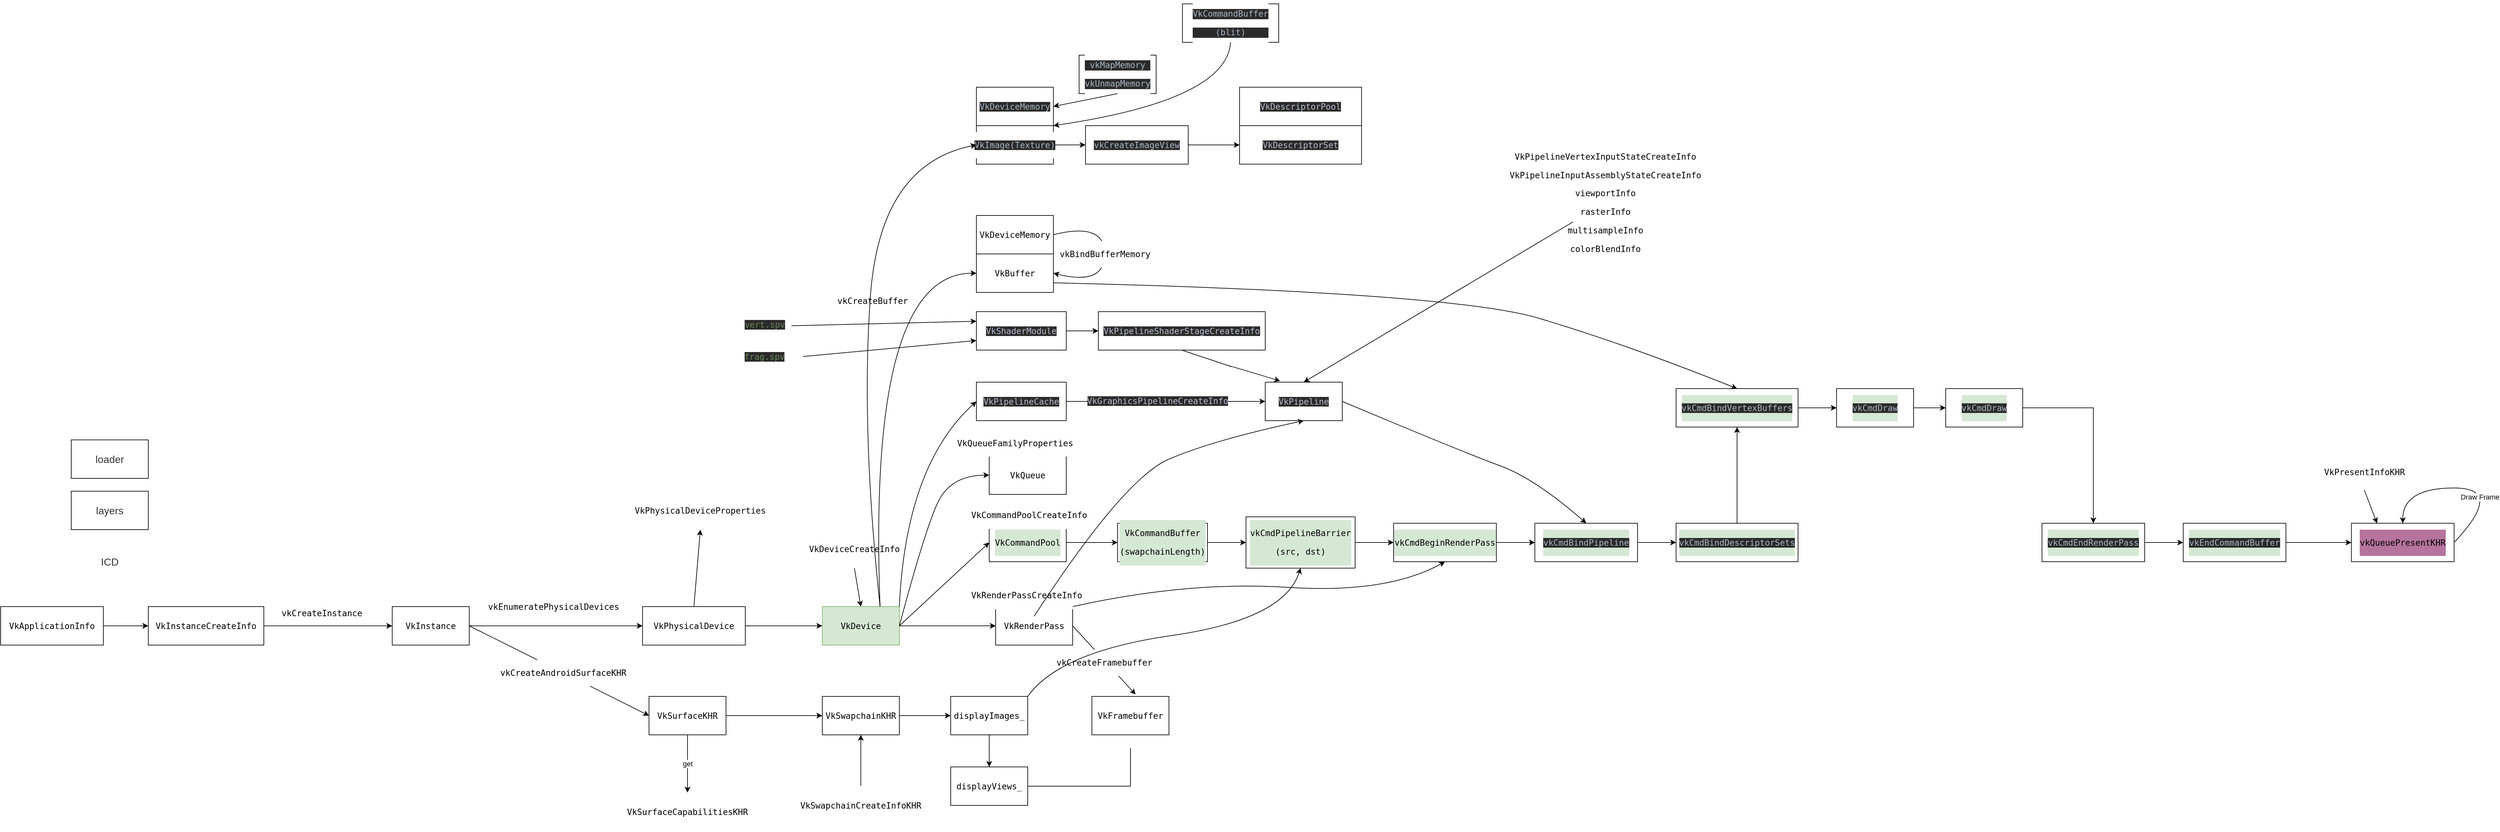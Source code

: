 <mxfile version="15.8.6" type="github">
  <diagram id="1pY4R01_YEF_WJ4rVZ5m" name="Page-1">
    <mxGraphModel dx="1298" dy="2010" grid="1" gridSize="10" guides="1" tooltips="1" connect="1" arrows="1" fold="1" page="1" pageScale="1" pageWidth="827" pageHeight="1169" math="0" shadow="0">
      <root>
        <mxCell id="0" />
        <mxCell id="1" parent="0" />
        <mxCell id="WrL0nbeZJ3WGLAnh8dPq-1" value="&lt;span style=&quot;color: rgb(51 , 51 , 51) ; font-family: , &amp;#34;sf ui text&amp;#34; , &amp;#34;arial&amp;#34; , &amp;#34;pingfang sc&amp;#34; , &amp;#34;hiragino sans gb&amp;#34; , &amp;#34;microsoft yahei&amp;#34; , &amp;#34;wenquanyi micro hei&amp;#34; , sans-serif , &amp;#34;simhei&amp;#34; , &amp;#34;simsun&amp;#34; ; font-size: 16px ; background-color: rgb(255 , 255 , 255)&quot;&gt;loader&lt;/span&gt;" style="whiteSpace=wrap;html=1;" vertex="1" parent="1">
          <mxGeometry x="230" y="-270" width="120" height="60" as="geometry" />
        </mxCell>
        <mxCell id="WrL0nbeZJ3WGLAnh8dPq-2" value="&lt;span style=&quot;color: rgb(51 , 51 , 51) ; font-family: , &amp;#34;sf ui text&amp;#34; , &amp;#34;arial&amp;#34; , &amp;#34;pingfang sc&amp;#34; , &amp;#34;hiragino sans gb&amp;#34; , &amp;#34;microsoft yahei&amp;#34; , &amp;#34;wenquanyi micro hei&amp;#34; , sans-serif , &amp;#34;simhei&amp;#34; , &amp;#34;simsun&amp;#34; ; font-size: 16px ; background-color: rgb(255 , 255 , 255)&quot;&gt;layers&lt;/span&gt;" style="whiteSpace=wrap;html=1;" vertex="1" parent="1">
          <mxGeometry x="230" y="-190" width="120" height="60" as="geometry" />
        </mxCell>
        <mxCell id="WrL0nbeZJ3WGLAnh8dPq-3" value="&lt;span style=&quot;color: rgb(51 , 51 , 51) ; font-family: , &amp;#34;sf ui text&amp;#34; , &amp;#34;arial&amp;#34; , &amp;#34;pingfang sc&amp;#34; , &amp;#34;hiragino sans gb&amp;#34; , &amp;#34;microsoft yahei&amp;#34; , &amp;#34;wenquanyi micro hei&amp;#34; , sans-serif , &amp;#34;simhei&amp;#34; , &amp;#34;simsun&amp;#34; ; font-size: 16px ; background-color: rgb(255 , 255 , 255)&quot;&gt;ICD&lt;/span&gt;" style="whiteSpace=wrap;html=1;strokeColor=#FFFFFF;" vertex="1" parent="1">
          <mxGeometry x="230" y="-110" width="120" height="60" as="geometry" />
        </mxCell>
        <mxCell id="WrL0nbeZJ3WGLAnh8dPq-6" value="" style="edgeStyle=orthogonalEdgeStyle;rounded=0;orthogonalLoop=1;jettySize=auto;html=1;fontColor=#000000;" edge="1" parent="1" source="WrL0nbeZJ3WGLAnh8dPq-4" target="WrL0nbeZJ3WGLAnh8dPq-5">
          <mxGeometry relative="1" as="geometry" />
        </mxCell>
        <mxCell id="WrL0nbeZJ3WGLAnh8dPq-4" value="&lt;pre style=&quot;font-family: &amp;quot;jetbrains mono&amp;quot;, monospace; font-size: 9.8pt;&quot;&gt;&lt;span style=&quot;&quot;&gt;VkApplicationInfo&lt;/span&gt;&lt;/pre&gt;" style="whiteSpace=wrap;html=1;fillColor=#FFFFFF;fontColor=#000000;labelBackgroundColor=default;" vertex="1" parent="1">
          <mxGeometry x="120" y="-10" width="160" height="60" as="geometry" />
        </mxCell>
        <mxCell id="WrL0nbeZJ3WGLAnh8dPq-8" value="&lt;pre style=&quot;font-family: &amp;#34;jetbrains mono&amp;#34; , monospace ; font-size: 9.8pt&quot;&gt;&lt;br&gt;&lt;/pre&gt;" style="edgeStyle=orthogonalEdgeStyle;rounded=0;orthogonalLoop=1;jettySize=auto;html=1;fontColor=#000000;" edge="1" parent="1" source="WrL0nbeZJ3WGLAnh8dPq-5" target="WrL0nbeZJ3WGLAnh8dPq-7">
          <mxGeometry relative="1" as="geometry" />
        </mxCell>
        <mxCell id="WrL0nbeZJ3WGLAnh8dPq-5" value="&lt;pre style=&quot;font-family: &amp;quot;jetbrains mono&amp;quot;, monospace; font-size: 9.8pt;&quot;&gt;&lt;span style=&quot;&quot;&gt;VkInstanceCreateInfo&lt;/span&gt;&lt;/pre&gt;" style="whiteSpace=wrap;html=1;fontColor=#000000;fillColor=#FFFFFF;labelBackgroundColor=#FFFFFF;" vertex="1" parent="1">
          <mxGeometry x="350" y="-10" width="180" height="60" as="geometry" />
        </mxCell>
        <mxCell id="WrL0nbeZJ3WGLAnh8dPq-11" value="" style="edgeStyle=orthogonalEdgeStyle;rounded=0;orthogonalLoop=1;jettySize=auto;html=1;fontColor=#000000;" edge="1" parent="1" source="WrL0nbeZJ3WGLAnh8dPq-7" target="WrL0nbeZJ3WGLAnh8dPq-10">
          <mxGeometry relative="1" as="geometry" />
        </mxCell>
        <mxCell id="WrL0nbeZJ3WGLAnh8dPq-12" value="&lt;pre style=&quot;font-family: &amp;quot;jetbrains mono&amp;quot;, monospace; font-size: 9.8pt;&quot;&gt;vkEnumeratePhysicalDevices&lt;/pre&gt;" style="edgeLabel;html=1;align=center;verticalAlign=middle;resizable=0;points=[];fontColor=#000000;labelBackgroundColor=#FFFFFF;" vertex="1" connectable="0" parent="WrL0nbeZJ3WGLAnh8dPq-11">
          <mxGeometry x="-0.05" y="-2" relative="1" as="geometry">
            <mxPoint x="2" y="-32" as="offset" />
          </mxGeometry>
        </mxCell>
        <mxCell id="WrL0nbeZJ3WGLAnh8dPq-7" value="&lt;pre style=&quot;font-family: &amp;quot;jetbrains mono&amp;quot;, monospace; font-size: 9.8pt;&quot;&gt;&lt;span style=&quot;&quot;&gt;VkInstance&lt;/span&gt;&lt;/pre&gt;" style="whiteSpace=wrap;html=1;fontColor=#000000;fillColor=#FFFFFF;labelBackgroundColor=#FFFFFF;" vertex="1" parent="1">
          <mxGeometry x="730" y="-10" width="120" height="60" as="geometry" />
        </mxCell>
        <mxCell id="WrL0nbeZJ3WGLAnh8dPq-9" value="&lt;pre style=&quot;font-family: &amp;#34;jetbrains mono&amp;#34; , monospace ; font-size: 9.8pt&quot;&gt;&lt;br&gt;&lt;/pre&gt;" style="text;html=1;align=center;verticalAlign=middle;resizable=0;points=[];autosize=1;strokeColor=none;fillColor=none;fontColor=#000000;labelBackgroundColor=default;" vertex="1" parent="1">
          <mxGeometry x="570" y="-15" width="20" height="50" as="geometry" />
        </mxCell>
        <mxCell id="WrL0nbeZJ3WGLAnh8dPq-29" value="" style="edgeStyle=orthogonalEdgeStyle;rounded=0;orthogonalLoop=1;jettySize=auto;html=1;fontColor=#000000;" edge="1" parent="1" source="WrL0nbeZJ3WGLAnh8dPq-10" target="WrL0nbeZJ3WGLAnh8dPq-28">
          <mxGeometry relative="1" as="geometry" />
        </mxCell>
        <mxCell id="WrL0nbeZJ3WGLAnh8dPq-10" value="&lt;pre style=&quot;font-family: &amp;quot;jetbrains mono&amp;quot;, monospace; font-size: 9.8pt;&quot;&gt;&lt;span style=&quot;&quot;&gt;VkPhysicalDevice&lt;/span&gt;&lt;/pre&gt;" style="whiteSpace=wrap;html=1;fontColor=#000000;fillColor=#FFFFFF;labelBackgroundColor=#FFFFFF;" vertex="1" parent="1">
          <mxGeometry x="1120" y="-10" width="160" height="60" as="geometry" />
        </mxCell>
        <mxCell id="WrL0nbeZJ3WGLAnh8dPq-13" value="&lt;pre style=&quot;font-family: &amp;#34;jetbrains mono&amp;#34; , monospace ; font-size: 9.8pt&quot;&gt;vkCreateInstance&lt;/pre&gt;" style="text;html=1;align=center;verticalAlign=middle;resizable=0;points=[];autosize=1;strokeColor=none;fillColor=none;fontColor=#000000;" vertex="1" parent="1">
          <mxGeometry x="550" y="-25" width="140" height="50" as="geometry" />
        </mxCell>
        <mxCell id="WrL0nbeZJ3WGLAnh8dPq-37" value="" style="edgeStyle=orthogonalEdgeStyle;rounded=0;orthogonalLoop=1;jettySize=auto;html=1;fontColor=#000000;" edge="1" parent="1" source="WrL0nbeZJ3WGLAnh8dPq-18" target="WrL0nbeZJ3WGLAnh8dPq-36">
          <mxGeometry relative="1" as="geometry" />
        </mxCell>
        <mxCell id="WrL0nbeZJ3WGLAnh8dPq-18" value="&lt;pre style=&quot;font-family: &amp;#34;jetbrains mono&amp;#34; , monospace ; font-size: 9.8pt&quot;&gt;VkSurfaceKHR&lt;/pre&gt;" style="whiteSpace=wrap;html=1;fontColor=#000000;fillColor=#FFFFFF;labelBackgroundColor=#FFFFFF;" vertex="1" parent="1">
          <mxGeometry x="1130" y="130" width="120" height="60" as="geometry" />
        </mxCell>
        <mxCell id="WrL0nbeZJ3WGLAnh8dPq-20" value="" style="endArrow=classic;html=1;rounded=0;fontColor=#000000;exitX=1;exitY=0.5;exitDx=0;exitDy=0;entryX=0;entryY=0.5;entryDx=0;entryDy=0;" edge="1" parent="1" source="WrL0nbeZJ3WGLAnh8dPq-7" target="WrL0nbeZJ3WGLAnh8dPq-18">
          <mxGeometry width="50" height="50" relative="1" as="geometry">
            <mxPoint x="1100" y="140" as="sourcePoint" />
            <mxPoint x="1150" y="90" as="targetPoint" />
          </mxGeometry>
        </mxCell>
        <mxCell id="WrL0nbeZJ3WGLAnh8dPq-21" value="&lt;pre style=&quot;font-family: &amp;quot;jetbrains mono&amp;quot;, monospace; font-size: 9.8pt;&quot;&gt;vkCreateAndroidSurfaceKHR&lt;/pre&gt;" style="edgeLabel;html=1;align=center;verticalAlign=middle;resizable=0;points=[];fontColor=#000000;labelBackgroundColor=#FFFFFF;" vertex="1" connectable="0" parent="WrL0nbeZJ3WGLAnh8dPq-20">
          <mxGeometry x="0.043" relative="1" as="geometry">
            <mxPoint as="offset" />
          </mxGeometry>
        </mxCell>
        <mxCell id="WrL0nbeZJ3WGLAnh8dPq-22" value="&lt;pre style=&quot;font-family: &amp;quot;jetbrains mono&amp;quot;, monospace; font-size: 9.8pt;&quot;&gt;&lt;span style=&quot;&quot;&gt;VkPhysicalDeviceProperties&lt;/span&gt;&lt;/pre&gt;" style="rounded=1;whiteSpace=wrap;html=1;labelBackgroundColor=#FFFFFF;fontColor=#000000;strokeColor=#FFFFFF;fillColor=#FFFFFF;" vertex="1" parent="1">
          <mxGeometry x="1090" y="-190" width="240" height="60" as="geometry" />
        </mxCell>
        <mxCell id="WrL0nbeZJ3WGLAnh8dPq-25" value="&lt;pre style=&quot;font-family: &amp;quot;jetbrains mono&amp;quot;, monospace; font-size: 9.8pt;&quot;&gt;&lt;span style=&quot;&quot;&gt;VkSurfaceCapabilitiesKHR&lt;/span&gt;&lt;/pre&gt;" style="rounded=1;whiteSpace=wrap;html=1;labelBackgroundColor=#FFFFFF;fontColor=#000000;strokeColor=#FFFFFF;fillColor=#FFFFFF;" vertex="1" parent="1">
          <mxGeometry x="1080" y="280" width="220" height="60" as="geometry" />
        </mxCell>
        <mxCell id="WrL0nbeZJ3WGLAnh8dPq-26" value="get" style="endArrow=classic;html=1;rounded=0;fontColor=#000000;exitX=0.5;exitY=1;exitDx=0;exitDy=0;entryX=0.5;entryY=0;entryDx=0;entryDy=0;" edge="1" parent="1" source="WrL0nbeZJ3WGLAnh8dPq-18" target="WrL0nbeZJ3WGLAnh8dPq-25">
          <mxGeometry width="50" height="50" relative="1" as="geometry">
            <mxPoint x="1330" y="240" as="sourcePoint" />
            <mxPoint x="1380" y="190" as="targetPoint" />
          </mxGeometry>
        </mxCell>
        <mxCell id="WrL0nbeZJ3WGLAnh8dPq-27" value="" style="endArrow=classic;html=1;rounded=0;fontColor=#000000;exitX=0.5;exitY=0;exitDx=0;exitDy=0;entryX=0.5;entryY=1;entryDx=0;entryDy=0;" edge="1" parent="1" source="WrL0nbeZJ3WGLAnh8dPq-10" target="WrL0nbeZJ3WGLAnh8dPq-22">
          <mxGeometry width="50" height="50" relative="1" as="geometry">
            <mxPoint x="1100" y="270" as="sourcePoint" />
            <mxPoint x="1150" y="220" as="targetPoint" />
          </mxGeometry>
        </mxCell>
        <mxCell id="WrL0nbeZJ3WGLAnh8dPq-42" value="" style="edgeStyle=orthogonalEdgeStyle;rounded=0;orthogonalLoop=1;jettySize=auto;html=1;fontColor=#000000;" edge="1" parent="1" source="WrL0nbeZJ3WGLAnh8dPq-28" target="WrL0nbeZJ3WGLAnh8dPq-41">
          <mxGeometry relative="1" as="geometry" />
        </mxCell>
        <mxCell id="WrL0nbeZJ3WGLAnh8dPq-28" value="&lt;pre style=&quot;font-family: &amp;quot;jetbrains mono&amp;quot;, monospace; font-size: 9.8pt;&quot;&gt;&lt;span style=&quot;&quot;&gt;VkDevice&lt;/span&gt;&lt;/pre&gt;" style="whiteSpace=wrap;html=1;fillColor=#D5E8D4;labelBackgroundColor=#D5E8D4;strokeColor=#82B366;" vertex="1" parent="1">
          <mxGeometry x="1400" y="-10" width="120" height="60" as="geometry" />
        </mxCell>
        <mxCell id="WrL0nbeZJ3WGLAnh8dPq-30" value="&lt;pre style=&quot;font-family: &amp;quot;jetbrains mono&amp;quot;, monospace; font-size: 9.8pt;&quot;&gt;&lt;span style=&quot;&quot;&gt;VkDeviceCreateInfo&lt;/span&gt;&lt;/pre&gt;" style="rounded=1;whiteSpace=wrap;html=1;labelBackgroundColor=#FFFFFF;fontColor=#000000;strokeColor=#FFFFFF;fillColor=#FFFFFF;" vertex="1" parent="1">
          <mxGeometry x="1390" y="-130" width="120" height="60" as="geometry" />
        </mxCell>
        <mxCell id="WrL0nbeZJ3WGLAnh8dPq-31" value="" style="endArrow=classic;html=1;rounded=0;fontColor=#000000;exitX=0.5;exitY=1;exitDx=0;exitDy=0;entryX=0.5;entryY=0;entryDx=0;entryDy=0;" edge="1" parent="1" source="WrL0nbeZJ3WGLAnh8dPq-30" target="WrL0nbeZJ3WGLAnh8dPq-28">
          <mxGeometry width="50" height="50" relative="1" as="geometry">
            <mxPoint x="1510" y="200" as="sourcePoint" />
            <mxPoint x="1560" y="150" as="targetPoint" />
          </mxGeometry>
        </mxCell>
        <mxCell id="WrL0nbeZJ3WGLAnh8dPq-32" value="&lt;pre style=&quot;font-family: &amp;quot;jetbrains mono&amp;quot;, monospace; font-size: 9.8pt;&quot;&gt;&lt;span style=&quot;&quot;&gt;VkQueue&lt;/span&gt;&lt;/pre&gt;" style="whiteSpace=wrap;html=1;fontColor=#000000;fillColor=#FFFFFF;labelBackgroundColor=#FFFFFF;" vertex="1" parent="1">
          <mxGeometry x="1660" y="-245" width="120" height="60" as="geometry" />
        </mxCell>
        <mxCell id="WrL0nbeZJ3WGLAnh8dPq-34" value="&lt;pre style=&quot;font-family: &amp;quot;jetbrains mono&amp;quot;, monospace; font-size: 9.8pt;&quot;&gt;&lt;span style=&quot;&quot;&gt;VkQueueFamilyProperties&lt;/span&gt;&lt;/pre&gt;" style="text;html=1;align=center;verticalAlign=middle;resizable=0;points=[];autosize=1;strokeColor=none;fillColor=none;fontColor=#000000;labelBackgroundColor=default;" vertex="1" parent="1">
          <mxGeometry x="1600" y="-290" width="200" height="50" as="geometry" />
        </mxCell>
        <mxCell id="WrL0nbeZJ3WGLAnh8dPq-46" value="" style="edgeStyle=orthogonalEdgeStyle;rounded=0;orthogonalLoop=1;jettySize=auto;html=1;fontColor=#000000;" edge="1" parent="1" source="WrL0nbeZJ3WGLAnh8dPq-36" target="WrL0nbeZJ3WGLAnh8dPq-45">
          <mxGeometry relative="1" as="geometry" />
        </mxCell>
        <mxCell id="WrL0nbeZJ3WGLAnh8dPq-36" value="&lt;pre style=&quot;font-family: &amp;#34;jetbrains mono&amp;#34; , monospace ; font-size: 9.8pt&quot;&gt;&lt;span&gt;&lt;font color=&quot;#000000&quot;&gt;VkSwapchainKHR&lt;/font&gt;&lt;/span&gt;&lt;/pre&gt;" style="whiteSpace=wrap;html=1;fontColor=#FFFFFF;fillColor=#FFFFFF;labelBackgroundColor=#FFFFFF;" vertex="1" parent="1">
          <mxGeometry x="1400" y="130" width="120" height="60" as="geometry" />
        </mxCell>
        <mxCell id="WrL0nbeZJ3WGLAnh8dPq-39" style="edgeStyle=orthogonalEdgeStyle;rounded=0;orthogonalLoop=1;jettySize=auto;html=1;entryX=0.5;entryY=1;entryDx=0;entryDy=0;fontColor=#000000;" edge="1" parent="1" source="WrL0nbeZJ3WGLAnh8dPq-38" target="WrL0nbeZJ3WGLAnh8dPq-36">
          <mxGeometry relative="1" as="geometry" />
        </mxCell>
        <mxCell id="WrL0nbeZJ3WGLAnh8dPq-38" value="&lt;pre style=&quot;font-family: &amp;quot;jetbrains mono&amp;quot;, monospace; font-size: 9.8pt;&quot;&gt;&lt;span style=&quot;&quot;&gt;VkSwapchainCreateInfoKHR&lt;/span&gt;&lt;/pre&gt;" style="whiteSpace=wrap;html=1;labelBackgroundColor=#FFFFFF;fontColor=#000000;strokeColor=#FFFFFF;fillColor=#FFFFFF;" vertex="1" parent="1">
          <mxGeometry x="1360" y="270" width="200" height="60" as="geometry" />
        </mxCell>
        <mxCell id="WrL0nbeZJ3WGLAnh8dPq-40" value="" style="curved=1;endArrow=classic;html=1;rounded=0;fontColor=#000000;entryX=0;entryY=0.5;entryDx=0;entryDy=0;exitX=1;exitY=0.5;exitDx=0;exitDy=0;" edge="1" parent="1" source="WrL0nbeZJ3WGLAnh8dPq-28" target="WrL0nbeZJ3WGLAnh8dPq-32">
          <mxGeometry width="50" height="50" relative="1" as="geometry">
            <mxPoint x="1350" y="150" as="sourcePoint" />
            <mxPoint x="1400" y="100" as="targetPoint" />
            <Array as="points">
              <mxPoint x="1560" y="-130" />
              <mxPoint x="1600" y="-215" />
            </Array>
          </mxGeometry>
        </mxCell>
        <mxCell id="WrL0nbeZJ3WGLAnh8dPq-41" value="&lt;pre style=&quot;font-family: &amp;quot;jetbrains mono&amp;quot;, monospace; font-size: 9.8pt;&quot;&gt;&lt;span style=&quot;&quot;&gt;VkRenderPass&lt;/span&gt;&lt;/pre&gt;" style="whiteSpace=wrap;html=1;fontColor=#000000;fillColor=#FFFFFF;labelBackgroundColor=#FFFFFF;" vertex="1" parent="1">
          <mxGeometry x="1670" y="-10" width="120" height="60" as="geometry" />
        </mxCell>
        <mxCell id="WrL0nbeZJ3WGLAnh8dPq-44" value="&lt;pre style=&quot;font-family: &amp;quot;jetbrains mono&amp;quot;, monospace; font-size: 9.8pt;&quot;&gt;&lt;span style=&quot;&quot;&gt;VkRenderPassCreateInfo&lt;/span&gt;&lt;/pre&gt;" style="text;whiteSpace=wrap;html=1;fontColor=#000000;labelBackgroundColor=default;" vertex="1" parent="1">
          <mxGeometry x="1630" y="-55" width="200" height="60" as="geometry" />
        </mxCell>
        <mxCell id="WrL0nbeZJ3WGLAnh8dPq-48" value="" style="edgeStyle=orthogonalEdgeStyle;rounded=0;orthogonalLoop=1;jettySize=auto;html=1;fontColor=#000000;" edge="1" parent="1" source="WrL0nbeZJ3WGLAnh8dPq-45" target="WrL0nbeZJ3WGLAnh8dPq-47">
          <mxGeometry relative="1" as="geometry" />
        </mxCell>
        <mxCell id="WrL0nbeZJ3WGLAnh8dPq-45" value="&lt;pre style=&quot;font-family: &amp;quot;jetbrains mono&amp;quot;, monospace; font-size: 9.8pt;&quot;&gt;&lt;span style=&quot;&quot;&gt;displayImages_&lt;/span&gt;&lt;/pre&gt;" style="whiteSpace=wrap;html=1;fontColor=#000000;fillColor=#FFFFFF;labelBackgroundColor=#FFFFFF;" vertex="1" parent="1">
          <mxGeometry x="1600" y="130" width="120" height="60" as="geometry" />
        </mxCell>
        <mxCell id="WrL0nbeZJ3WGLAnh8dPq-52" value="" style="edgeStyle=orthogonalEdgeStyle;rounded=0;orthogonalLoop=1;jettySize=auto;html=1;fontColor=#000000;entryX=0.5;entryY=1;entryDx=0;entryDy=0;" edge="1" parent="1" source="WrL0nbeZJ3WGLAnh8dPq-47" target="WrL0nbeZJ3WGLAnh8dPq-53">
          <mxGeometry relative="1" as="geometry" />
        </mxCell>
        <mxCell id="WrL0nbeZJ3WGLAnh8dPq-47" value="&lt;pre style=&quot;font-family: &amp;quot;jetbrains mono&amp;quot;, monospace; font-size: 9.8pt;&quot;&gt;&lt;span style=&quot;&quot;&gt;displayViews_&lt;/span&gt;&lt;/pre&gt;" style="whiteSpace=wrap;html=1;fontColor=#000000;fillColor=#FFFFFF;labelBackgroundColor=#FFFFFF;" vertex="1" parent="1">
          <mxGeometry x="1600" y="240" width="120" height="60" as="geometry" />
        </mxCell>
        <mxCell id="WrL0nbeZJ3WGLAnh8dPq-51" value="&lt;pre style=&quot;font-family: &amp;#34;jetbrains mono&amp;#34; , monospace ; font-size: 9.8pt&quot;&gt;&lt;pre style=&quot;font-family: &amp;#34;jetbrains mono&amp;#34; , monospace ; font-size: 9.8pt&quot;&gt;&lt;br&gt;&lt;/pre&gt;&lt;/pre&gt;" style="rounded=0;whiteSpace=wrap;html=1;labelBackgroundColor=#FFFFFF;fontColor=#000000;strokeColor=#FFFFFF;fillColor=#FFFFFF;" vertex="1" parent="1">
          <mxGeometry x="1820" y="150" width="120" height="60" as="geometry" />
        </mxCell>
        <mxCell id="WrL0nbeZJ3WGLAnh8dPq-53" value="&lt;pre style=&quot;font-family: &amp;#34;jetbrains mono&amp;#34; , monospace ; font-size: 9.8pt&quot;&gt;&lt;pre style=&quot;font-size: 9.8pt ; font-family: &amp;#34;jetbrains mono&amp;#34; , monospace&quot;&gt;VkFramebuffer&lt;/pre&gt;&lt;/pre&gt;" style="whiteSpace=wrap;html=1;fontColor=#000000;fillColor=#FFFFFF;labelBackgroundColor=#FFFFFF;" vertex="1" parent="1">
          <mxGeometry x="1820" y="130" width="120" height="60" as="geometry" />
        </mxCell>
        <mxCell id="WrL0nbeZJ3WGLAnh8dPq-55" value="" style="endArrow=classic;html=1;rounded=0;fontColor=#000000;exitX=1;exitY=0.5;exitDx=0;exitDy=0;entryX=0.567;entryY=-0.05;entryDx=0;entryDy=0;entryPerimeter=0;" edge="1" parent="1" source="WrL0nbeZJ3WGLAnh8dPq-41" target="WrL0nbeZJ3WGLAnh8dPq-53">
          <mxGeometry width="50" height="50" relative="1" as="geometry">
            <mxPoint x="1430" y="50" as="sourcePoint" />
            <mxPoint x="1480" as="targetPoint" />
          </mxGeometry>
        </mxCell>
        <mxCell id="WrL0nbeZJ3WGLAnh8dPq-56" value="&lt;pre style=&quot;font-family: &amp;quot;jetbrains mono&amp;quot;, monospace; font-size: 9.8pt;&quot;&gt;vkCreateFramebuffer&lt;/pre&gt;" style="edgeLabel;html=1;align=center;verticalAlign=middle;resizable=0;points=[];fontColor=#000000;labelBackgroundColor=#FFFFFF;" vertex="1" connectable="0" parent="WrL0nbeZJ3WGLAnh8dPq-55">
          <mxGeometry x="0.035" y="-2" relative="1" as="geometry">
            <mxPoint as="offset" />
          </mxGeometry>
        </mxCell>
        <mxCell id="WrL0nbeZJ3WGLAnh8dPq-61" value="" style="edgeStyle=orthogonalEdgeStyle;rounded=0;orthogonalLoop=1;jettySize=auto;html=1;fontColor=#000000;" edge="1" parent="1" source="WrL0nbeZJ3WGLAnh8dPq-57" target="WrL0nbeZJ3WGLAnh8dPq-60">
          <mxGeometry relative="1" as="geometry" />
        </mxCell>
        <mxCell id="WrL0nbeZJ3WGLAnh8dPq-57" value="&lt;pre style=&quot;font-family: &amp;quot;jetbrains mono&amp;quot; , monospace ; font-size: 9.8pt&quot;&gt;&lt;pre style=&quot;font-family: &amp;quot;jetbrains mono&amp;quot;, monospace; font-size: 9.8pt;&quot;&gt;&lt;span style=&quot;&quot;&gt;VkCommandPool&lt;/span&gt;&lt;/pre&gt;&lt;/pre&gt;" style="whiteSpace=wrap;html=1;fontColor=#000000;fillColor=#FFFFFF;labelBackgroundColor=#D5E8D4;" vertex="1" parent="1">
          <mxGeometry x="1660" y="-140" width="120" height="60" as="geometry" />
        </mxCell>
        <mxCell id="WrL0nbeZJ3WGLAnh8dPq-58" value="" style="endArrow=classic;html=1;rounded=0;fontColor=#000000;exitX=1;exitY=0.5;exitDx=0;exitDy=0;entryX=0;entryY=0.5;entryDx=0;entryDy=0;" edge="1" parent="1" source="WrL0nbeZJ3WGLAnh8dPq-28" target="WrL0nbeZJ3WGLAnh8dPq-57">
          <mxGeometry width="50" height="50" relative="1" as="geometry">
            <mxPoint x="1480" y="30" as="sourcePoint" />
            <mxPoint x="1530" y="-20" as="targetPoint" />
          </mxGeometry>
        </mxCell>
        <mxCell id="WrL0nbeZJ3WGLAnh8dPq-59" value="&lt;pre style=&quot;font-family: &amp;quot;jetbrains mono&amp;quot;, monospace; font-size: 9.8pt;&quot;&gt;&lt;span style=&quot;&quot;&gt;VkCommandPoolCreateInfo&lt;/span&gt;&lt;/pre&gt;" style="text;whiteSpace=wrap;html=1;fontColor=#000000;labelBackgroundColor=default;" vertex="1" parent="1">
          <mxGeometry x="1630" y="-180" width="210" height="60" as="geometry" />
        </mxCell>
        <mxCell id="WrL0nbeZJ3WGLAnh8dPq-63" value="" style="edgeStyle=orthogonalEdgeStyle;rounded=0;orthogonalLoop=1;jettySize=auto;html=1;fontColor=#000000;" edge="1" parent="1" source="WrL0nbeZJ3WGLAnh8dPq-60" target="WrL0nbeZJ3WGLAnh8dPq-62">
          <mxGeometry relative="1" as="geometry" />
        </mxCell>
        <mxCell id="WrL0nbeZJ3WGLAnh8dPq-60" value="&lt;pre style=&quot;font-family: &amp;quot;jetbrains mono&amp;quot; , monospace ; font-size: 9.8pt&quot;&gt;&lt;span&gt;VkCommandBuffer&lt;/span&gt;&lt;/pre&gt;&lt;pre style=&quot;font-family: &amp;quot;jetbrains mono&amp;quot; , monospace ; font-size: 9.8pt&quot;&gt;&lt;span&gt;(&lt;/span&gt;swapchainLength)&lt;/pre&gt;" style="whiteSpace=wrap;html=1;fontColor=#000000;fillColor=#FFFFFF;labelBackgroundColor=#D5E8D4;" vertex="1" parent="1">
          <mxGeometry x="1860" y="-140" width="140" height="60" as="geometry" />
        </mxCell>
        <mxCell id="WrL0nbeZJ3WGLAnh8dPq-67" value="" style="edgeStyle=orthogonalEdgeStyle;rounded=0;orthogonalLoop=1;jettySize=auto;html=1;fontColor=#000000;" edge="1" parent="1" source="WrL0nbeZJ3WGLAnh8dPq-62" target="WrL0nbeZJ3WGLAnh8dPq-66">
          <mxGeometry relative="1" as="geometry" />
        </mxCell>
        <mxCell id="WrL0nbeZJ3WGLAnh8dPq-62" value="&lt;pre style=&quot;font-family: &amp;#34;jetbrains mono&amp;#34; , monospace ; font-size: 9.8pt&quot;&gt;&lt;pre style=&quot;font-family: &amp;#34;jetbrains mono&amp;#34; , monospace ; font-size: 9.8pt&quot;&gt;vkCmdPipelineBarrier&lt;/pre&gt;&lt;pre style=&quot;font-family: &amp;#34;jetbrains mono&amp;#34; , monospace ; font-size: 9.8pt&quot;&gt;(src, dst)&lt;/pre&gt;&lt;/pre&gt;" style="whiteSpace=wrap;html=1;fontColor=#000000;fillColor=#FFFFFF;labelBackgroundColor=#D5E8D4;" vertex="1" parent="1">
          <mxGeometry x="2060" y="-150" width="170" height="80" as="geometry" />
        </mxCell>
        <mxCell id="WrL0nbeZJ3WGLAnh8dPq-64" value="" style="curved=1;endArrow=classic;html=1;rounded=0;fontColor=#000000;exitX=1;exitY=0;exitDx=0;exitDy=0;entryX=0.5;entryY=1;entryDx=0;entryDy=0;" edge="1" parent="1" source="WrL0nbeZJ3WGLAnh8dPq-45" target="WrL0nbeZJ3WGLAnh8dPq-62">
          <mxGeometry width="50" height="50" relative="1" as="geometry">
            <mxPoint x="1720" y="60" as="sourcePoint" />
            <mxPoint x="1770" y="10" as="targetPoint" />
            <Array as="points">
              <mxPoint x="1770" y="60" />
              <mxPoint x="2120" y="10" />
            </Array>
          </mxGeometry>
        </mxCell>
        <mxCell id="WrL0nbeZJ3WGLAnh8dPq-65" value="&lt;pre style=&quot;font-family: &amp;#34;jetbrains mono&amp;#34; , monospace ; font-size: 9.8pt&quot;&gt;&lt;br&gt;&lt;/pre&gt;" style="edgeLabel;html=1;align=center;verticalAlign=middle;resizable=0;points=[];fontColor=#000000;labelBackgroundColor=#FFFFFF;" vertex="1" connectable="0" parent="WrL0nbeZJ3WGLAnh8dPq-64">
          <mxGeometry x="0.116" relative="1" as="geometry">
            <mxPoint x="60" y="5" as="offset" />
          </mxGeometry>
        </mxCell>
        <mxCell id="WrL0nbeZJ3WGLAnh8dPq-71" value="" style="edgeStyle=orthogonalEdgeStyle;rounded=0;orthogonalLoop=1;jettySize=auto;html=1;fontColor=#000000;exitX=1;exitY=0.5;exitDx=0;exitDy=0;" edge="1" parent="1" source="WrL0nbeZJ3WGLAnh8dPq-112" target="WrL0nbeZJ3WGLAnh8dPq-70">
          <mxGeometry relative="1" as="geometry">
            <mxPoint x="3722" y="-115" as="sourcePoint" />
          </mxGeometry>
        </mxCell>
        <mxCell id="WrL0nbeZJ3WGLAnh8dPq-99" value="" style="edgeStyle=orthogonalEdgeStyle;rounded=0;orthogonalLoop=1;jettySize=auto;html=1;labelBackgroundColor=#FFFFFF;fontColor=#000000;" edge="1" parent="1" source="WrL0nbeZJ3WGLAnh8dPq-66" target="WrL0nbeZJ3WGLAnh8dPq-98">
          <mxGeometry relative="1" as="geometry" />
        </mxCell>
        <mxCell id="WrL0nbeZJ3WGLAnh8dPq-66" value="&lt;pre style=&quot;font-family: &amp;#34;jetbrains mono&amp;#34; , monospace ; font-size: 9.8pt&quot;&gt;&lt;pre style=&quot;font-family: &amp;#34;jetbrains mono&amp;#34; , monospace ; font-size: 9.8pt&quot;&gt;vkCmdBeginRenderPass&lt;/pre&gt;&lt;/pre&gt;" style="whiteSpace=wrap;html=1;fontColor=#000000;fillColor=#FFFFFF;labelBackgroundColor=#D5E8D4;" vertex="1" parent="1">
          <mxGeometry x="2290" y="-140" width="160" height="60" as="geometry" />
        </mxCell>
        <mxCell id="WrL0nbeZJ3WGLAnh8dPq-68" value="" style="curved=1;endArrow=classic;html=1;rounded=0;fontColor=#000000;exitX=1;exitY=0;exitDx=0;exitDy=0;entryX=0.5;entryY=1;entryDx=0;entryDy=0;" edge="1" parent="1" source="WrL0nbeZJ3WGLAnh8dPq-41" target="WrL0nbeZJ3WGLAnh8dPq-66">
          <mxGeometry width="50" height="50" relative="1" as="geometry">
            <mxPoint x="2070" y="90" as="sourcePoint" />
            <mxPoint x="2120" y="40" as="targetPoint" />
            <Array as="points">
              <mxPoint x="1970" y="-50" />
              <mxPoint x="2280" y="-30" />
            </Array>
          </mxGeometry>
        </mxCell>
        <mxCell id="WrL0nbeZJ3WGLAnh8dPq-69" value="&lt;pre style=&quot;font-family: &amp;#34;jetbrains mono&amp;#34; , monospace ; font-size: 9.8pt&quot;&gt;&lt;br&gt;&lt;/pre&gt;" style="edgeLabel;html=1;align=center;verticalAlign=middle;resizable=0;points=[];fontColor=#000000;labelBackgroundColor=#FFFFFF;" vertex="1" connectable="0" parent="WrL0nbeZJ3WGLAnh8dPq-68">
          <mxGeometry x="0.53" y="6" relative="1" as="geometry">
            <mxPoint as="offset" />
          </mxGeometry>
        </mxCell>
        <mxCell id="WrL0nbeZJ3WGLAnh8dPq-70" value="&lt;pre style=&quot;font-family: &amp;quot;jetbrains mono&amp;quot;, monospace; font-size: 9.8pt;&quot;&gt;vkQueuePresentKHR&lt;/pre&gt;" style="whiteSpace=wrap;html=1;fontColor=#000000;fillColor=#FFFFFF;labelBackgroundColor=#B5739D;" vertex="1" parent="1">
          <mxGeometry x="3782" y="-140" width="160" height="60" as="geometry" />
        </mxCell>
        <mxCell id="WrL0nbeZJ3WGLAnh8dPq-72" value="" style="curved=1;endArrow=classic;html=1;rounded=0;fontColor=#000000;exitX=1;exitY=0.5;exitDx=0;exitDy=0;entryX=0.5;entryY=0;entryDx=0;entryDy=0;" edge="1" parent="1" source="WrL0nbeZJ3WGLAnh8dPq-70" target="WrL0nbeZJ3WGLAnh8dPq-70">
          <mxGeometry width="50" height="50" relative="1" as="geometry">
            <mxPoint x="3452" y="55" as="sourcePoint" />
            <mxPoint x="3502" y="5" as="targetPoint" />
            <Array as="points">
              <mxPoint x="4022" y="-195" />
              <mxPoint x="3862" y="-195" />
            </Array>
          </mxGeometry>
        </mxCell>
        <mxCell id="WrL0nbeZJ3WGLAnh8dPq-73" value="Draw Frame" style="edgeLabel;html=1;align=center;verticalAlign=middle;resizable=0;points=[];fontColor=#000000;" vertex="1" connectable="0" parent="WrL0nbeZJ3WGLAnh8dPq-72">
          <mxGeometry x="-0.052" y="14" relative="1" as="geometry">
            <mxPoint as="offset" />
          </mxGeometry>
        </mxCell>
        <mxCell id="WrL0nbeZJ3WGLAnh8dPq-74" value="&lt;pre style=&quot;font-family: &amp;quot;jetbrains mono&amp;quot;, monospace; font-size: 9.8pt;&quot;&gt;&lt;span style=&quot;&quot;&gt;VkPresentInfoKHR&lt;/span&gt;&lt;/pre&gt;" style="text;html=1;align=center;verticalAlign=middle;resizable=0;points=[];autosize=1;strokeColor=none;fillColor=none;fontColor=#000000;labelBackgroundColor=default;" vertex="1" parent="1">
          <mxGeometry x="3732" y="-245" width="140" height="50" as="geometry" />
        </mxCell>
        <mxCell id="WrL0nbeZJ3WGLAnh8dPq-75" value="" style="endArrow=classic;html=1;rounded=0;fontColor=#000000;exitX=0.5;exitY=1.06;exitDx=0;exitDy=0;exitPerimeter=0;entryX=0.25;entryY=0;entryDx=0;entryDy=0;" edge="1" parent="1" source="WrL0nbeZJ3WGLAnh8dPq-74" target="WrL0nbeZJ3WGLAnh8dPq-70">
          <mxGeometry width="50" height="50" relative="1" as="geometry">
            <mxPoint x="3452" y="35" as="sourcePoint" />
            <mxPoint x="3812" y="-155" as="targetPoint" />
          </mxGeometry>
        </mxCell>
        <mxCell id="WrL0nbeZJ3WGLAnh8dPq-76" value="&lt;pre style=&quot;font-family: &amp;quot;jetbrains mono&amp;quot; , monospace ; font-size: 9.8pt&quot;&gt;&lt;pre style=&quot;font-family: &amp;quot;jetbrains mono&amp;quot;, monospace; font-size: 9.8pt;&quot;&gt;&lt;span style=&quot;&quot;&gt;VkBuffer&lt;/span&gt;&lt;/pre&gt;&lt;/pre&gt;" style="whiteSpace=wrap;html=1;fontColor=#000000;fillColor=#FFFFFF;labelBackgroundColor=#FFFFFF;" vertex="1" parent="1">
          <mxGeometry x="1640" y="-560" width="120" height="60" as="geometry" />
        </mxCell>
        <mxCell id="WrL0nbeZJ3WGLAnh8dPq-77" value="" style="curved=1;endArrow=classic;html=1;rounded=0;fontColor=#000000;exitX=0.75;exitY=0;exitDx=0;exitDy=0;entryX=0;entryY=0.5;entryDx=0;entryDy=0;" edge="1" parent="1" source="WrL0nbeZJ3WGLAnh8dPq-28" target="WrL0nbeZJ3WGLAnh8dPq-76">
          <mxGeometry width="50" height="50" relative="1" as="geometry">
            <mxPoint x="1910" y="-280" as="sourcePoint" />
            <mxPoint x="1960" y="-330" as="targetPoint" />
            <Array as="points">
              <mxPoint x="1470" y="-530" />
            </Array>
          </mxGeometry>
        </mxCell>
        <mxCell id="WrL0nbeZJ3WGLAnh8dPq-78" value="&lt;pre style=&quot;font-family: &amp;quot;jetbrains mono&amp;quot;, monospace; font-size: 9.8pt;&quot;&gt;vkCreateBuffer&lt;/pre&gt;" style="edgeLabel;html=1;align=center;verticalAlign=middle;resizable=0;points=[];fontColor=#000000;labelBackgroundColor=#FFFFFF;" vertex="1" connectable="0" parent="WrL0nbeZJ3WGLAnh8dPq-77">
          <mxGeometry x="0.382" y="-6" relative="1" as="geometry">
            <mxPoint as="offset" />
          </mxGeometry>
        </mxCell>
        <mxCell id="WrL0nbeZJ3WGLAnh8dPq-79" value="&lt;pre style=&quot;font-family: &amp;quot;jetbrains mono&amp;quot; , monospace ; font-size: 9.8pt&quot;&gt;&lt;pre style=&quot;font-family: &amp;quot;jetbrains mono&amp;quot; , monospace ; font-size: 9.8pt&quot;&gt;&lt;pre style=&quot;font-family: &amp;quot;jetbrains mono&amp;quot;, monospace; font-size: 9.8pt;&quot;&gt;&lt;span style=&quot;&quot;&gt;VkDeviceMemory&lt;/span&gt;&lt;/pre&gt;&lt;/pre&gt;&lt;/pre&gt;" style="whiteSpace=wrap;html=1;fontColor=#000000;fillColor=#FFFFFF;labelBackgroundColor=#FFFFFF;" vertex="1" parent="1">
          <mxGeometry x="1640" y="-620" width="120" height="60" as="geometry" />
        </mxCell>
        <mxCell id="WrL0nbeZJ3WGLAnh8dPq-80" value="&lt;pre style=&quot;font-family: &amp;quot;jetbrains mono&amp;quot;, monospace; font-size: 9.8pt;&quot;&gt;vkBindBufferMemory&lt;/pre&gt;" style="curved=1;endArrow=classic;html=1;rounded=0;fontColor=#000000;exitX=1;exitY=0.5;exitDx=0;exitDy=0;entryX=1;entryY=0.5;entryDx=0;entryDy=0;labelBackgroundColor=#FFFFFF;" edge="1" parent="1" source="WrL0nbeZJ3WGLAnh8dPq-79" target="WrL0nbeZJ3WGLAnh8dPq-76">
          <mxGeometry width="50" height="50" relative="1" as="geometry">
            <mxPoint x="1890" y="-350" as="sourcePoint" />
            <mxPoint x="1940" y="-400" as="targetPoint" />
            <Array as="points">
              <mxPoint x="1840" y="-610" />
              <mxPoint x="1840" y="-510" />
            </Array>
          </mxGeometry>
        </mxCell>
        <mxCell id="WrL0nbeZJ3WGLAnh8dPq-88" value="" style="edgeStyle=orthogonalEdgeStyle;rounded=0;orthogonalLoop=1;jettySize=auto;html=1;labelBackgroundColor=#FFFFFF;fontColor=#000000;" edge="1" parent="1" source="WrL0nbeZJ3WGLAnh8dPq-81" target="WrL0nbeZJ3WGLAnh8dPq-87">
          <mxGeometry relative="1" as="geometry" />
        </mxCell>
        <mxCell id="WrL0nbeZJ3WGLAnh8dPq-89" value="&lt;pre style=&quot;background-color: #2b2b2b ; color: #a9b7c6 ; font-family: &amp;#34;jetbrains mono&amp;#34; , monospace ; font-size: 9.8pt&quot;&gt;&lt;span style=&quot;color: #b9bcd1&quot;&gt;VkGraphicsPipelineCreateInfo&lt;/span&gt;&lt;/pre&gt;" style="edgeLabel;html=1;align=center;verticalAlign=middle;resizable=0;points=[];fontColor=#000000;" vertex="1" connectable="0" parent="WrL0nbeZJ3WGLAnh8dPq-88">
          <mxGeometry x="-0.084" y="1" relative="1" as="geometry">
            <mxPoint as="offset" />
          </mxGeometry>
        </mxCell>
        <mxCell id="WrL0nbeZJ3WGLAnh8dPq-81" value="&lt;pre style=&quot;font-family: &amp;#34;jetbrains mono&amp;#34; , monospace ; font-size: 9.8pt&quot;&gt;&lt;pre style=&quot;font-family: &amp;#34;jetbrains mono&amp;#34; , monospace ; font-size: 9.8pt&quot;&gt;&lt;pre style=&quot;background-color: #2b2b2b ; color: #a9b7c6 ; font-family: &amp;#34;jetbrains mono&amp;#34; , monospace ; font-size: 9.8pt&quot;&gt;&lt;span style=&quot;color: #b9bcd1&quot;&gt;VkPipelineCache&lt;/span&gt;&lt;/pre&gt;&lt;/pre&gt;&lt;/pre&gt;" style="whiteSpace=wrap;html=1;fontColor=#000000;fillColor=#FFFFFF;labelBackgroundColor=#FFFFFF;" vertex="1" parent="1">
          <mxGeometry x="1640" y="-360" width="140" height="60" as="geometry" />
        </mxCell>
        <mxCell id="WrL0nbeZJ3WGLAnh8dPq-92" value="" style="edgeStyle=orthogonalEdgeStyle;rounded=0;orthogonalLoop=1;jettySize=auto;html=1;labelBackgroundColor=#FFFFFF;fontColor=#000000;" edge="1" parent="1" source="WrL0nbeZJ3WGLAnh8dPq-82" target="WrL0nbeZJ3WGLAnh8dPq-91">
          <mxGeometry relative="1" as="geometry" />
        </mxCell>
        <mxCell id="WrL0nbeZJ3WGLAnh8dPq-82" value="&lt;pre style=&quot;font-family: &amp;#34;jetbrains mono&amp;#34; , monospace ; font-size: 9.8pt&quot;&gt;&lt;pre style=&quot;font-family: &amp;#34;jetbrains mono&amp;#34; , monospace ; font-size: 9.8pt&quot;&gt;&lt;pre style=&quot;background-color: #2b2b2b ; color: #a9b7c6 ; font-family: &amp;#34;jetbrains mono&amp;#34; , monospace ; font-size: 9.8pt&quot;&gt;&lt;pre style=&quot;font-family: &amp;#34;jetbrains mono&amp;#34; , monospace ; font-size: 9.8pt&quot;&gt;&lt;span style=&quot;color: #b9bcd1&quot;&gt;VkShaderModule&lt;/span&gt;&lt;/pre&gt;&lt;/pre&gt;&lt;/pre&gt;&lt;/pre&gt;" style="whiteSpace=wrap;html=1;fontColor=#000000;fillColor=#FFFFFF;labelBackgroundColor=#FFFFFF;" vertex="1" parent="1">
          <mxGeometry x="1640" y="-470" width="140" height="60" as="geometry" />
        </mxCell>
        <mxCell id="WrL0nbeZJ3WGLAnh8dPq-83" value="&lt;pre style=&quot;background-color: #2b2b2b ; color: #a9b7c6 ; font-family: &amp;#34;jetbrains mono&amp;#34; , monospace ; font-size: 9.8pt&quot;&gt;&lt;span style=&quot;color: #6a8759&quot;&gt;vert.spv&lt;/span&gt;&lt;/pre&gt;" style="text;html=1;align=center;verticalAlign=middle;resizable=0;points=[];autosize=1;strokeColor=none;fillColor=none;fontColor=#000000;" vertex="1" parent="1">
          <mxGeometry x="1270" y="-475" width="80" height="50" as="geometry" />
        </mxCell>
        <mxCell id="WrL0nbeZJ3WGLAnh8dPq-84" value="&lt;pre style=&quot;background-color: #2b2b2b ; color: #a9b7c6 ; font-family: &amp;#34;jetbrains mono&amp;#34; , monospace ; font-size: 9.8pt&quot;&gt;&lt;span style=&quot;color: #6a8759&quot;&gt;frag.spv&lt;/span&gt;&lt;/pre&gt;" style="whiteSpace=wrap;html=1;labelBackgroundColor=#FFFFFF;fontColor=#000000;strokeColor=#82B366;fillColor=#D5E8D4;opacity=0;" vertex="1" parent="1">
          <mxGeometry x="1250" y="-430" width="120" height="60" as="geometry" />
        </mxCell>
        <mxCell id="WrL0nbeZJ3WGLAnh8dPq-85" value="" style="endArrow=classic;html=1;rounded=0;labelBackgroundColor=#FFFFFF;fontColor=#000000;exitX=1.025;exitY=0.54;exitDx=0;exitDy=0;exitPerimeter=0;entryX=0;entryY=0.25;entryDx=0;entryDy=0;" edge="1" parent="1" source="WrL0nbeZJ3WGLAnh8dPq-83" target="WrL0nbeZJ3WGLAnh8dPq-82">
          <mxGeometry width="50" height="50" relative="1" as="geometry">
            <mxPoint x="1490" y="-310" as="sourcePoint" />
            <mxPoint x="1540" y="-360" as="targetPoint" />
          </mxGeometry>
        </mxCell>
        <mxCell id="WrL0nbeZJ3WGLAnh8dPq-86" value="" style="endArrow=classic;html=1;rounded=0;labelBackgroundColor=#FFFFFF;fontColor=#000000;exitX=1;exitY=0.5;exitDx=0;exitDy=0;entryX=0;entryY=0.75;entryDx=0;entryDy=0;" edge="1" parent="1" source="WrL0nbeZJ3WGLAnh8dPq-84" target="WrL0nbeZJ3WGLAnh8dPq-82">
          <mxGeometry width="50" height="50" relative="1" as="geometry">
            <mxPoint x="1490" y="-310" as="sourcePoint" />
            <mxPoint x="1540" y="-360" as="targetPoint" />
          </mxGeometry>
        </mxCell>
        <mxCell id="WrL0nbeZJ3WGLAnh8dPq-87" value="&lt;pre style=&quot;background-color: #2b2b2b ; color: #a9b7c6 ; font-family: &amp;#34;jetbrains mono&amp;#34; , monospace ; font-size: 9.8pt&quot;&gt;&lt;span style=&quot;color: #b9bcd1&quot;&gt;VkPipeline&lt;/span&gt;&lt;/pre&gt;" style="whiteSpace=wrap;html=1;fontColor=#000000;fillColor=#FFFFFF;labelBackgroundColor=#FFFFFF;" vertex="1" parent="1">
          <mxGeometry x="2090" y="-360" width="120" height="60" as="geometry" />
        </mxCell>
        <mxCell id="WrL0nbeZJ3WGLAnh8dPq-90" value="" style="curved=1;endArrow=classic;html=1;rounded=0;labelBackgroundColor=#FFFFFF;fontColor=#000000;exitX=1;exitY=0;exitDx=0;exitDy=0;entryX=0;entryY=0.5;entryDx=0;entryDy=0;" edge="1" parent="1" source="WrL0nbeZJ3WGLAnh8dPq-28" target="WrL0nbeZJ3WGLAnh8dPq-81">
          <mxGeometry width="50" height="50" relative="1" as="geometry">
            <mxPoint x="1990" y="-150" as="sourcePoint" />
            <mxPoint x="2040" y="-200" as="targetPoint" />
            <Array as="points">
              <mxPoint x="1530" y="-230" />
            </Array>
          </mxGeometry>
        </mxCell>
        <mxCell id="WrL0nbeZJ3WGLAnh8dPq-91" value="&lt;pre style=&quot;background-color: #2b2b2b ; color: #a9b7c6 ; font-family: &amp;#34;jetbrains mono&amp;#34; , monospace ; font-size: 9.8pt&quot;&gt;&lt;span style=&quot;color: #b9bcd1&quot;&gt;VkPipelineShaderStageCreateInfo&lt;/span&gt;&lt;/pre&gt;" style="whiteSpace=wrap;html=1;fontColor=#000000;fillColor=#FFFFFF;labelBackgroundColor=#FFFFFF;" vertex="1" parent="1">
          <mxGeometry x="1830" y="-470" width="260" height="60" as="geometry" />
        </mxCell>
        <mxCell id="WrL0nbeZJ3WGLAnh8dPq-94" value="&lt;pre style=&quot;font-family: &amp;quot;jetbrains mono&amp;quot;, monospace; font-size: 9.8pt;&quot;&gt;&lt;pre style=&quot;font-family: &amp;quot;jetbrains mono&amp;quot; , monospace ; font-size: 9.8pt&quot;&gt;&lt;pre style=&quot;font-family: &amp;quot;jetbrains mono&amp;quot; , monospace ; font-size: 9.8pt&quot;&gt;&lt;span style=&quot;&quot;&gt;VkPipelineVertexInputStateCreateInfo&lt;/span&gt;&lt;/pre&gt;&lt;/pre&gt;&lt;pre style=&quot;font-family: &amp;quot;jetbrains mono&amp;quot; , monospace ; font-size: 9.8pt&quot;&gt;&lt;span style=&quot;&quot;&gt;VkPipelineInputAssemblyStateCreateInfo&lt;/span&gt;&lt;/pre&gt;&lt;pre style=&quot;font-family: &amp;quot;jetbrains mono&amp;quot; , monospace ; font-size: 9.8pt&quot;&gt;&lt;pre style=&quot;font-family: &amp;quot;jetbrains mono&amp;quot; , monospace ; font-size: 9.8pt&quot;&gt;viewportInfo&lt;/pre&gt;&lt;pre style=&quot;font-family: &amp;quot;jetbrains mono&amp;quot; , monospace ; font-size: 9.8pt&quot;&gt;rasterInfo&lt;/pre&gt;&lt;pre style=&quot;font-family: &amp;quot;jetbrains mono&amp;quot; , monospace ; font-size: 9.8pt&quot;&gt;multisampleInfo&lt;/pre&gt;&lt;pre style=&quot;font-family: &amp;quot;jetbrains mono&amp;quot; , monospace ; font-size: 9.8pt&quot;&gt;colorBlendInfo&lt;/pre&gt;&lt;/pre&gt;&lt;/pre&gt;" style="whiteSpace=wrap;html=1;fontColor=#000000;fillColor=#FFFFFF;labelBackgroundColor=#FFFFFF;" vertex="1" parent="1">
          <mxGeometry x="2490" y="-670" width="260" height="60" as="geometry" />
        </mxCell>
        <mxCell id="WrL0nbeZJ3WGLAnh8dPq-95" value="" style="curved=1;endArrow=classic;html=1;rounded=0;labelBackgroundColor=#FFFFFF;fontColor=#000000;exitX=0.5;exitY=1;exitDx=0;exitDy=0;entryX=0.192;entryY=-0.033;entryDx=0;entryDy=0;entryPerimeter=0;" edge="1" parent="1" source="WrL0nbeZJ3WGLAnh8dPq-91" target="WrL0nbeZJ3WGLAnh8dPq-87">
          <mxGeometry width="50" height="50" relative="1" as="geometry">
            <mxPoint x="1990" y="-230" as="sourcePoint" />
            <mxPoint x="2040" y="-280" as="targetPoint" />
            <Array as="points">
              <mxPoint x="2050" y="-380" />
              <mxPoint x="2020" y="-390" />
            </Array>
          </mxGeometry>
        </mxCell>
        <mxCell id="WrL0nbeZJ3WGLAnh8dPq-96" value="" style="endArrow=classic;html=1;rounded=0;labelBackgroundColor=#FFFFFF;fontColor=#000000;entryX=0.5;entryY=0;entryDx=0;entryDy=0;" edge="1" parent="1" source="WrL0nbeZJ3WGLAnh8dPq-94" target="WrL0nbeZJ3WGLAnh8dPq-87">
          <mxGeometry width="50" height="50" relative="1" as="geometry">
            <mxPoint x="1990" y="-230" as="sourcePoint" />
            <mxPoint x="2040" y="-280" as="targetPoint" />
          </mxGeometry>
        </mxCell>
        <mxCell id="WrL0nbeZJ3WGLAnh8dPq-97" value="" style="curved=1;endArrow=classic;html=1;rounded=0;labelBackgroundColor=#FFFFFF;fontColor=#000000;exitX=0.5;exitY=1;exitDx=0;exitDy=0;entryX=0.5;entryY=1;entryDx=0;entryDy=0;" edge="1" parent="1" source="WrL0nbeZJ3WGLAnh8dPq-44" target="WrL0nbeZJ3WGLAnh8dPq-87">
          <mxGeometry width="50" height="50" relative="1" as="geometry">
            <mxPoint x="2300" y="90" as="sourcePoint" />
            <mxPoint x="2350" y="40" as="targetPoint" />
            <Array as="points">
              <mxPoint x="1870" y="-210" />
              <mxPoint x="2010" y="-270" />
            </Array>
          </mxGeometry>
        </mxCell>
        <mxCell id="WrL0nbeZJ3WGLAnh8dPq-129" value="" style="edgeStyle=orthogonalEdgeStyle;rounded=0;orthogonalLoop=1;jettySize=auto;html=1;labelBackgroundColor=#FFFFFF;fontColor=#000000;" edge="1" parent="1" source="WrL0nbeZJ3WGLAnh8dPq-98" target="WrL0nbeZJ3WGLAnh8dPq-128">
          <mxGeometry relative="1" as="geometry" />
        </mxCell>
        <mxCell id="WrL0nbeZJ3WGLAnh8dPq-98" value="&lt;pre style=&quot;background-color: #2b2b2b ; color: #a9b7c6 ; font-family: &amp;#34;jetbrains mono&amp;#34; , monospace ; font-size: 9.8pt&quot;&gt;vkCmdBindPipeline&lt;/pre&gt;" style="whiteSpace=wrap;html=1;fontColor=#000000;fillColor=#FFFFFF;labelBackgroundColor=#D5E8D4;" vertex="1" parent="1">
          <mxGeometry x="2510" y="-140" width="160" height="60" as="geometry" />
        </mxCell>
        <mxCell id="WrL0nbeZJ3WGLAnh8dPq-100" value="" style="curved=1;endArrow=classic;html=1;rounded=0;labelBackgroundColor=#FFFFFF;fontColor=#000000;exitX=1;exitY=0.5;exitDx=0;exitDy=0;entryX=0.5;entryY=0;entryDx=0;entryDy=0;" edge="1" parent="1" source="WrL0nbeZJ3WGLAnh8dPq-87" target="WrL0nbeZJ3WGLAnh8dPq-98">
          <mxGeometry width="50" height="50" relative="1" as="geometry">
            <mxPoint x="2410" y="-120" as="sourcePoint" />
            <mxPoint x="2460" y="-170" as="targetPoint" />
            <Array as="points">
              <mxPoint x="2400" y="-250" />
              <mxPoint x="2510" y="-210" />
            </Array>
          </mxGeometry>
        </mxCell>
        <mxCell id="WrL0nbeZJ3WGLAnh8dPq-106" value="" style="edgeStyle=orthogonalEdgeStyle;rounded=0;orthogonalLoop=1;jettySize=auto;html=1;labelBackgroundColor=#FFFFFF;fontColor=#000000;" edge="1" parent="1" source="WrL0nbeZJ3WGLAnh8dPq-103" target="WrL0nbeZJ3WGLAnh8dPq-105">
          <mxGeometry relative="1" as="geometry" />
        </mxCell>
        <mxCell id="WrL0nbeZJ3WGLAnh8dPq-103" value="&lt;pre style=&quot;background-color: #2b2b2b ; color: #a9b7c6 ; font-family: &amp;#34;jetbrains mono&amp;#34; , monospace ; font-size: 9.8pt&quot;&gt;vkCmdBindVertexBuffers&lt;/pre&gt;" style="whiteSpace=wrap;html=1;fontColor=#000000;fillColor=#FFFFFF;labelBackgroundColor=#D5E8D4;" vertex="1" parent="1">
          <mxGeometry x="2730" y="-350" width="190" height="60" as="geometry" />
        </mxCell>
        <mxCell id="WrL0nbeZJ3WGLAnh8dPq-108" value="" style="edgeStyle=orthogonalEdgeStyle;rounded=0;orthogonalLoop=1;jettySize=auto;html=1;labelBackgroundColor=#FFFFFF;fontColor=#000000;" edge="1" parent="1" source="WrL0nbeZJ3WGLAnh8dPq-105" target="WrL0nbeZJ3WGLAnh8dPq-107">
          <mxGeometry relative="1" as="geometry" />
        </mxCell>
        <mxCell id="WrL0nbeZJ3WGLAnh8dPq-105" value="&lt;pre style=&quot;background-color: #2b2b2b ; color: #a9b7c6 ; font-family: &amp;#34;jetbrains mono&amp;#34; , monospace ; font-size: 9.8pt&quot;&gt;vkCmdDraw&lt;/pre&gt;" style="whiteSpace=wrap;html=1;fontColor=#000000;fillColor=#FFFFFF;labelBackgroundColor=#D5E8D4;" vertex="1" parent="1">
          <mxGeometry x="2980" y="-350" width="120" height="60" as="geometry" />
        </mxCell>
        <mxCell id="WrL0nbeZJ3WGLAnh8dPq-111" value="" style="edgeStyle=orthogonalEdgeStyle;rounded=0;orthogonalLoop=1;jettySize=auto;html=1;labelBackgroundColor=#FFFFFF;fontColor=#000000;" edge="1" parent="1" source="WrL0nbeZJ3WGLAnh8dPq-107" target="WrL0nbeZJ3WGLAnh8dPq-110">
          <mxGeometry relative="1" as="geometry" />
        </mxCell>
        <mxCell id="WrL0nbeZJ3WGLAnh8dPq-107" value="&lt;pre style=&quot;background-color: #2b2b2b ; color: #a9b7c6 ; font-family: &amp;#34;jetbrains mono&amp;#34; , monospace ; font-size: 9.8pt&quot;&gt;vkCmdDraw&lt;/pre&gt;" style="whiteSpace=wrap;html=1;fontColor=#000000;fillColor=#FFFFFF;labelBackgroundColor=#D5E8D4;" vertex="1" parent="1">
          <mxGeometry x="3150" y="-350" width="120" height="60" as="geometry" />
        </mxCell>
        <mxCell id="WrL0nbeZJ3WGLAnh8dPq-109" value="" style="curved=1;endArrow=classic;html=1;rounded=0;labelBackgroundColor=#FFFFFF;fontColor=#000000;exitX=1;exitY=0.75;exitDx=0;exitDy=0;entryX=0.5;entryY=0;entryDx=0;entryDy=0;" edge="1" parent="1" source="WrL0nbeZJ3WGLAnh8dPq-76" target="WrL0nbeZJ3WGLAnh8dPq-103">
          <mxGeometry width="50" height="50" relative="1" as="geometry">
            <mxPoint x="2130" y="-190" as="sourcePoint" />
            <mxPoint x="2180" y="-240" as="targetPoint" />
            <Array as="points">
              <mxPoint x="2380" y="-500" />
              <mxPoint x="2650" y="-420" />
            </Array>
          </mxGeometry>
        </mxCell>
        <mxCell id="WrL0nbeZJ3WGLAnh8dPq-113" value="" style="edgeStyle=orthogonalEdgeStyle;rounded=0;orthogonalLoop=1;jettySize=auto;html=1;labelBackgroundColor=#FFFFFF;fontColor=#000000;" edge="1" parent="1" source="WrL0nbeZJ3WGLAnh8dPq-110" target="WrL0nbeZJ3WGLAnh8dPq-112">
          <mxGeometry relative="1" as="geometry" />
        </mxCell>
        <mxCell id="WrL0nbeZJ3WGLAnh8dPq-110" value="&lt;pre style=&quot;background-color: #2b2b2b ; color: #a9b7c6 ; font-family: &amp;#34;jetbrains mono&amp;#34; , monospace ; font-size: 9.8pt&quot;&gt;vkCmdEndRenderPass&lt;/pre&gt;" style="whiteSpace=wrap;html=1;fontColor=#000000;fillColor=#FFFFFF;labelBackgroundColor=#D5E8D4;" vertex="1" parent="1">
          <mxGeometry x="3300" y="-140" width="160" height="60" as="geometry" />
        </mxCell>
        <mxCell id="WrL0nbeZJ3WGLAnh8dPq-112" value="&lt;pre style=&quot;background-color: #2b2b2b ; color: #a9b7c6 ; font-family: &amp;#34;jetbrains mono&amp;#34; , monospace ; font-size: 9.8pt&quot;&gt;vkEndCommandBuffer&lt;/pre&gt;" style="whiteSpace=wrap;html=1;fontColor=#000000;fillColor=#FFFFFF;labelBackgroundColor=#D5E8D4;" vertex="1" parent="1">
          <mxGeometry x="3520" y="-140" width="160" height="60" as="geometry" />
        </mxCell>
        <mxCell id="WrL0nbeZJ3WGLAnh8dPq-124" value="" style="edgeStyle=orthogonalEdgeStyle;rounded=0;orthogonalLoop=1;jettySize=auto;html=1;labelBackgroundColor=#FFFFFF;fontColor=#000000;" edge="1" parent="1" source="WrL0nbeZJ3WGLAnh8dPq-114" target="WrL0nbeZJ3WGLAnh8dPq-123">
          <mxGeometry relative="1" as="geometry" />
        </mxCell>
        <mxCell id="WrL0nbeZJ3WGLAnh8dPq-114" value="&lt;pre style=&quot;font-family: &amp;#34;jetbrains mono&amp;#34; , monospace ; font-size: 9.8pt&quot;&gt;&lt;pre style=&quot;font-family: &amp;#34;jetbrains mono&amp;#34; , monospace ; font-size: 9.8pt&quot;&gt;&lt;pre style=&quot;background-color: #2b2b2b ; color: #a9b7c6 ; font-family: &amp;#34;jetbrains mono&amp;#34; , monospace ; font-size: 9.8pt&quot;&gt;VkImage(Texture)&lt;/pre&gt;&lt;/pre&gt;&lt;/pre&gt;" style="whiteSpace=wrap;html=1;fontColor=#000000;fillColor=#FFFFFF;labelBackgroundColor=#FFFFFF;" vertex="1" parent="1">
          <mxGeometry x="1640" y="-760" width="120" height="60" as="geometry" />
        </mxCell>
        <mxCell id="WrL0nbeZJ3WGLAnh8dPq-115" value="&lt;pre style=&quot;font-family: &amp;#34;jetbrains mono&amp;#34; , monospace ; font-size: 9.8pt&quot;&gt;&lt;pre style=&quot;font-family: &amp;#34;jetbrains mono&amp;#34; , monospace ; font-size: 9.8pt&quot;&gt;&lt;pre style=&quot;background-color: #2b2b2b ; color: #a9b7c6 ; font-family: &amp;#34;jetbrains mono&amp;#34; , monospace ; font-size: 9.8pt&quot;&gt;&lt;pre style=&quot;font-family: &amp;#34;jetbrains mono&amp;#34; , monospace ; font-size: 9.8pt&quot;&gt;VkDeviceMemory&lt;/pre&gt;&lt;/pre&gt;&lt;/pre&gt;&lt;/pre&gt;" style="whiteSpace=wrap;html=1;fontColor=#000000;fillColor=#FFFFFF;labelBackgroundColor=#FFFFFF;" vertex="1" parent="1">
          <mxGeometry x="1640" y="-820" width="120" height="60" as="geometry" />
        </mxCell>
        <mxCell id="WrL0nbeZJ3WGLAnh8dPq-116" value="&lt;pre style=&quot;background-color: #2b2b2b ; color: #a9b7c6 ; font-family: &amp;#34;jetbrains mono&amp;#34; , monospace ; font-size: 9.8pt&quot;&gt;vkMapMemory&lt;/pre&gt;&lt;pre style=&quot;background-color: #2b2b2b ; color: #a9b7c6 ; font-family: &amp;#34;jetbrains mono&amp;#34; , monospace ; font-size: 9.8pt&quot;&gt;&lt;pre style=&quot;font-family: &amp;#34;jetbrains mono&amp;#34; , monospace ; font-size: 9.8pt&quot;&gt;vkUnmapMemory&lt;/pre&gt;&lt;/pre&gt;" style="whiteSpace=wrap;html=1;fontColor=#000000;fillColor=#FFFFFF;labelBackgroundColor=#FFFFFF;" vertex="1" parent="1">
          <mxGeometry x="1800" y="-870" width="120" height="60" as="geometry" />
        </mxCell>
        <mxCell id="WrL0nbeZJ3WGLAnh8dPq-118" value="&lt;pre style=&quot;background-color: #2b2b2b ; color: #a9b7c6 ; font-family: &amp;#34;jetbrains mono&amp;#34; , monospace ; font-size: 9.8pt&quot;&gt;VkCommandBuffer&lt;/pre&gt;&lt;pre style=&quot;background-color: #2b2b2b ; color: #a9b7c6 ; font-family: &amp;#34;jetbrains mono&amp;#34; , monospace ; font-size: 9.8pt&quot;&gt;(blit)&lt;/pre&gt;" style="whiteSpace=wrap;html=1;fontColor=#000000;fillColor=#FFFFFF;labelBackgroundColor=#FFFFFF;" vertex="1" parent="1">
          <mxGeometry x="1961" y="-950" width="150" height="60" as="geometry" />
        </mxCell>
        <mxCell id="WrL0nbeZJ3WGLAnh8dPq-120" value="" style="curved=1;endArrow=classic;html=1;rounded=0;labelBackgroundColor=#FFFFFF;fontColor=#000000;exitX=0.5;exitY=1;exitDx=0;exitDy=0;entryX=1;entryY=0;entryDx=0;entryDy=0;" edge="1" parent="1" source="WrL0nbeZJ3WGLAnh8dPq-118" target="WrL0nbeZJ3WGLAnh8dPq-114">
          <mxGeometry width="50" height="50" relative="1" as="geometry">
            <mxPoint x="2010" y="-700" as="sourcePoint" />
            <mxPoint x="2060" y="-750" as="targetPoint" />
            <Array as="points">
              <mxPoint x="2030" y="-800" />
            </Array>
          </mxGeometry>
        </mxCell>
        <mxCell id="WrL0nbeZJ3WGLAnh8dPq-121" value="" style="curved=1;endArrow=classic;html=1;rounded=0;labelBackgroundColor=#FFFFFF;fontColor=#000000;exitX=0.75;exitY=0;exitDx=0;exitDy=0;entryX=0;entryY=0.5;entryDx=0;entryDy=0;" edge="1" parent="1" source="WrL0nbeZJ3WGLAnh8dPq-28" target="WrL0nbeZJ3WGLAnh8dPq-114">
          <mxGeometry width="50" height="50" relative="1" as="geometry">
            <mxPoint x="1410" y="-290" as="sourcePoint" />
            <mxPoint x="1460" y="-340" as="targetPoint" />
            <Array as="points">
              <mxPoint x="1460" y="-290" />
              <mxPoint x="1490" y="-700" />
            </Array>
          </mxGeometry>
        </mxCell>
        <mxCell id="WrL0nbeZJ3WGLAnh8dPq-122" value="" style="endArrow=classic;html=1;rounded=0;labelBackgroundColor=#FFFFFF;fontColor=#000000;entryX=1;entryY=0.5;entryDx=0;entryDy=0;exitX=0.5;exitY=1;exitDx=0;exitDy=0;" edge="1" parent="1" source="WrL0nbeZJ3WGLAnh8dPq-116" target="WrL0nbeZJ3WGLAnh8dPq-115">
          <mxGeometry width="50" height="50" relative="1" as="geometry">
            <mxPoint x="1750" y="-510" as="sourcePoint" />
            <mxPoint x="1800" y="-560" as="targetPoint" />
          </mxGeometry>
        </mxCell>
        <mxCell id="WrL0nbeZJ3WGLAnh8dPq-126" value="" style="edgeStyle=orthogonalEdgeStyle;rounded=0;orthogonalLoop=1;jettySize=auto;html=1;labelBackgroundColor=#FFFFFF;fontColor=#000000;" edge="1" parent="1" source="WrL0nbeZJ3WGLAnh8dPq-123" target="WrL0nbeZJ3WGLAnh8dPq-125">
          <mxGeometry relative="1" as="geometry" />
        </mxCell>
        <mxCell id="WrL0nbeZJ3WGLAnh8dPq-123" value="&lt;pre style=&quot;background-color: #2b2b2b ; color: #a9b7c6 ; font-family: &amp;#34;jetbrains mono&amp;#34; , monospace ; font-size: 9.8pt&quot;&gt;vkCreateImageView&lt;/pre&gt;" style="whiteSpace=wrap;html=1;fontColor=#000000;fillColor=#FFFFFF;labelBackgroundColor=#FFFFFF;" vertex="1" parent="1">
          <mxGeometry x="1810" y="-760" width="160" height="60" as="geometry" />
        </mxCell>
        <mxCell id="WrL0nbeZJ3WGLAnh8dPq-125" value="&lt;pre style=&quot;background-color: #2b2b2b ; color: #a9b7c6 ; font-family: &amp;#34;jetbrains mono&amp;#34; , monospace ; font-size: 9.8pt&quot;&gt;&lt;pre style=&quot;font-family: &amp;#34;jetbrains mono&amp;#34; , monospace ; font-size: 9.8pt&quot;&gt;&lt;span style=&quot;color: #b9bcd1&quot;&gt;VkDescriptorSet&lt;/span&gt;&lt;/pre&gt;&lt;/pre&gt;" style="whiteSpace=wrap;html=1;fontColor=#000000;fillColor=#FFFFFF;labelBackgroundColor=#FFFFFF;" vertex="1" parent="1">
          <mxGeometry x="2050" y="-760" width="190" height="60" as="geometry" />
        </mxCell>
        <mxCell id="WrL0nbeZJ3WGLAnh8dPq-127" value="&lt;pre style=&quot;background-color: #2b2b2b ; color: #a9b7c6 ; font-family: &amp;#34;jetbrains mono&amp;#34; , monospace ; font-size: 9.8pt&quot;&gt;&lt;pre style=&quot;font-family: &amp;#34;jetbrains mono&amp;#34; , monospace ; font-size: 9.8pt&quot;&gt;&lt;pre style=&quot;font-family: &amp;#34;jetbrains mono&amp;#34; , monospace ; font-size: 9.8pt&quot;&gt;&lt;span style=&quot;color: #b9bcd1&quot;&gt;VkDescriptorPool&lt;/span&gt;&lt;/pre&gt;&lt;/pre&gt;&lt;/pre&gt;" style="whiteSpace=wrap;html=1;fontColor=#000000;fillColor=#FFFFFF;labelBackgroundColor=#FFFFFF;" vertex="1" parent="1">
          <mxGeometry x="2050" y="-820" width="190" height="60" as="geometry" />
        </mxCell>
        <mxCell id="WrL0nbeZJ3WGLAnh8dPq-131" style="edgeStyle=orthogonalEdgeStyle;rounded=0;orthogonalLoop=1;jettySize=auto;html=1;entryX=0.5;entryY=1;entryDx=0;entryDy=0;labelBackgroundColor=#FFFFFF;fontColor=#000000;" edge="1" parent="1" source="WrL0nbeZJ3WGLAnh8dPq-128" target="WrL0nbeZJ3WGLAnh8dPq-103">
          <mxGeometry relative="1" as="geometry" />
        </mxCell>
        <mxCell id="WrL0nbeZJ3WGLAnh8dPq-128" value="&lt;pre style=&quot;background-color: #2b2b2b ; color: #a9b7c6 ; font-family: &amp;#34;jetbrains mono&amp;#34; , monospace ; font-size: 9.8pt&quot;&gt;vkCmdBindDescriptorSets&lt;/pre&gt;" style="whiteSpace=wrap;html=1;fontColor=#000000;fillColor=#FFFFFF;labelBackgroundColor=#D5E8D4;" vertex="1" parent="1">
          <mxGeometry x="2730" y="-140" width="190" height="60" as="geometry" />
        </mxCell>
      </root>
    </mxGraphModel>
  </diagram>
</mxfile>
